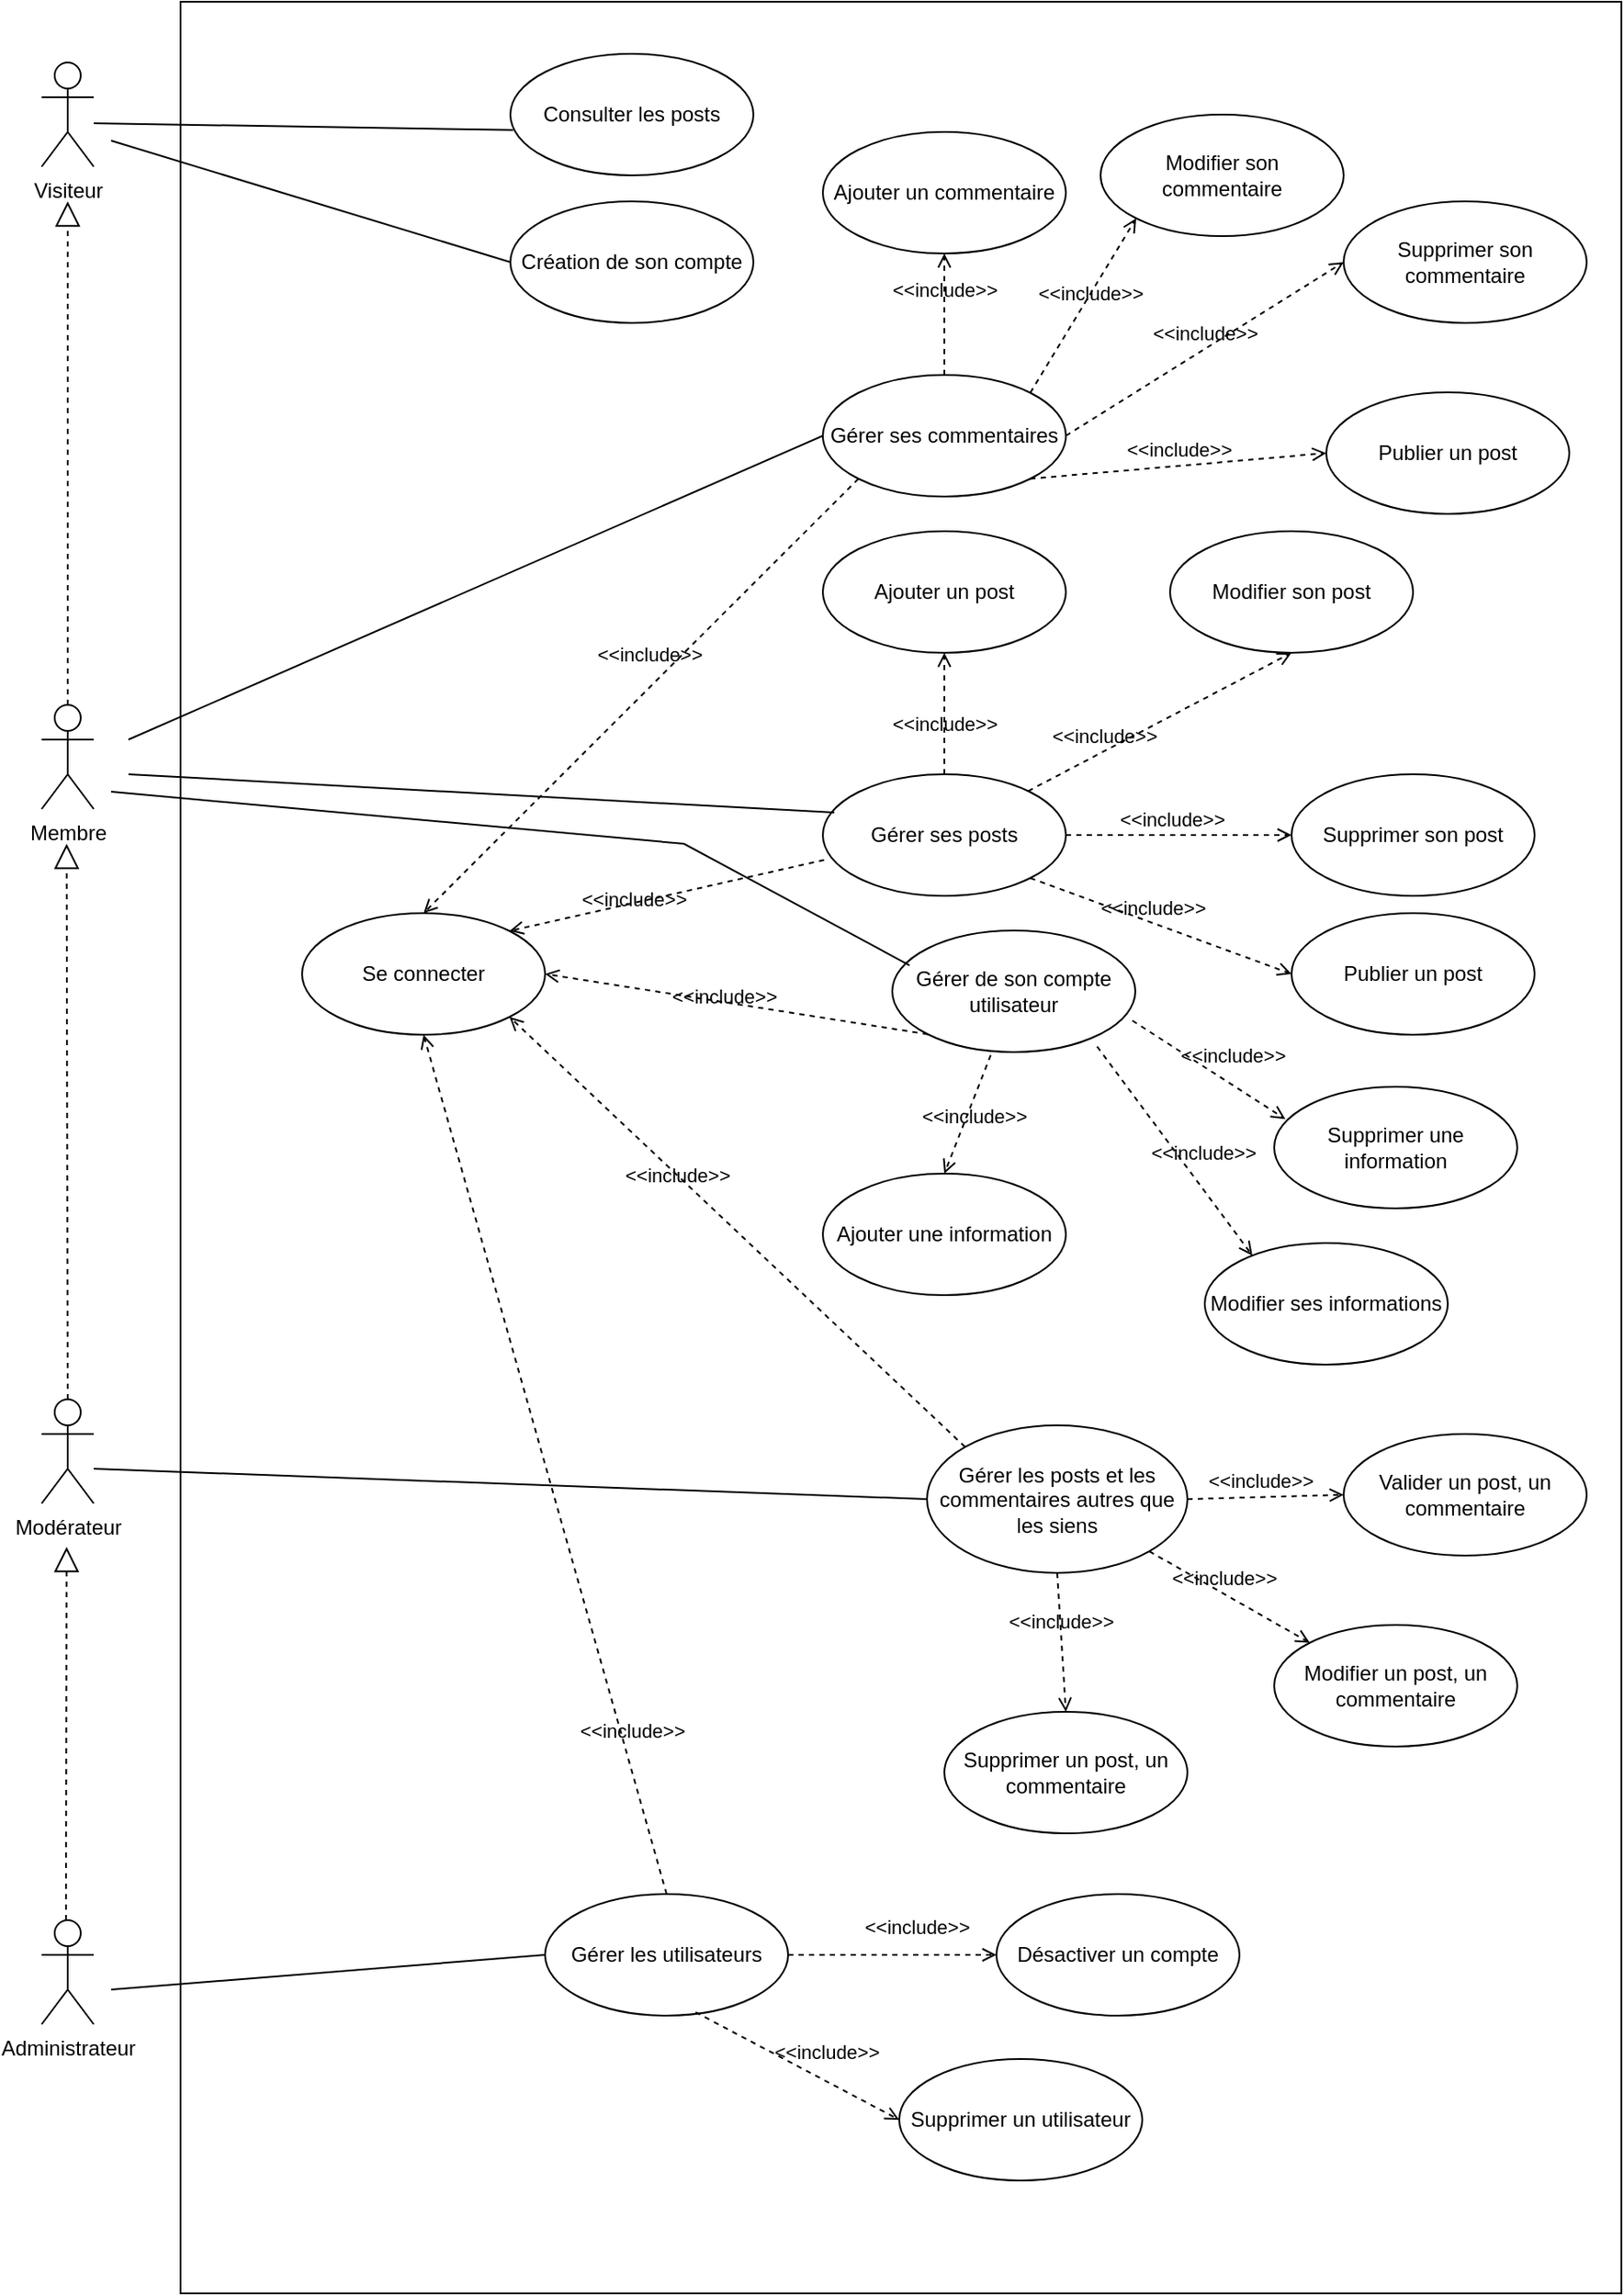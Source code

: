 <mxfile version="24.6.4" type="device">
  <diagram name="Page-1" id="owZ81ZbTEIAXeqGprNkx">
    <mxGraphModel dx="1815" dy="1955" grid="1" gridSize="10" guides="1" tooltips="1" connect="1" arrows="1" fold="1" page="1" pageScale="1" pageWidth="827" pageHeight="1169" math="0" shadow="0">
      <root>
        <mxCell id="0" />
        <mxCell id="1" parent="0" />
        <mxCell id="Ra-5EAyiwIRAFrKvSMrq-51" value="" style="rounded=0;whiteSpace=wrap;html=1;fillColor=none;movable=0;resizable=0;rotatable=0;deletable=0;editable=0;locked=1;connectable=0;" vertex="1" parent="1">
          <mxGeometry y="-515" width="830" height="1320" as="geometry" />
        </mxCell>
        <mxCell id="Ra-5EAyiwIRAFrKvSMrq-1" value="Administrateur" style="shape=umlActor;verticalLabelPosition=bottom;verticalAlign=top;html=1;" vertex="1" parent="1">
          <mxGeometry x="-80" y="590" width="30" height="60" as="geometry" />
        </mxCell>
        <mxCell id="Ra-5EAyiwIRAFrKvSMrq-10" value="Modérateur" style="shape=umlActor;verticalLabelPosition=bottom;verticalAlign=top;html=1;" vertex="1" parent="1">
          <mxGeometry x="-80" y="290" width="30" height="60" as="geometry" />
        </mxCell>
        <mxCell id="Ra-5EAyiwIRAFrKvSMrq-11" value="Membre" style="shape=umlActor;verticalLabelPosition=bottom;verticalAlign=top;html=1;" vertex="1" parent="1">
          <mxGeometry x="-80" y="-110" width="30" height="60" as="geometry" />
        </mxCell>
        <mxCell id="Ra-5EAyiwIRAFrKvSMrq-12" value="Visiteur" style="shape=umlActor;verticalLabelPosition=bottom;verticalAlign=top;html=1;" vertex="1" parent="1">
          <mxGeometry x="-80" y="-480" width="30" height="60" as="geometry" />
        </mxCell>
        <mxCell id="Ra-5EAyiwIRAFrKvSMrq-15" value="Consulter les posts" style="ellipse;whiteSpace=wrap;html=1;" vertex="1" parent="1">
          <mxGeometry x="190" y="-485" width="140" height="70" as="geometry" />
        </mxCell>
        <mxCell id="Ra-5EAyiwIRAFrKvSMrq-16" value="Ajouter un post" style="ellipse;whiteSpace=wrap;html=1;" vertex="1" parent="1">
          <mxGeometry x="370" y="-210" width="140" height="70" as="geometry" />
        </mxCell>
        <mxCell id="Ra-5EAyiwIRAFrKvSMrq-17" value="Gérer ses posts" style="ellipse;whiteSpace=wrap;html=1;" vertex="1" parent="1">
          <mxGeometry x="370" y="-70" width="140" height="70" as="geometry" />
        </mxCell>
        <mxCell id="Ra-5EAyiwIRAFrKvSMrq-18" value="Modifier son post" style="ellipse;whiteSpace=wrap;html=1;" vertex="1" parent="1">
          <mxGeometry x="570" y="-210" width="140" height="70" as="geometry" />
        </mxCell>
        <mxCell id="Ra-5EAyiwIRAFrKvSMrq-19" value="Supprimer son post" style="ellipse;whiteSpace=wrap;html=1;" vertex="1" parent="1">
          <mxGeometry x="640" y="-70" width="140" height="70" as="geometry" />
        </mxCell>
        <mxCell id="Ra-5EAyiwIRAFrKvSMrq-20" value="&amp;lt;&amp;lt;include&amp;gt;&amp;gt;" style="html=1;verticalAlign=bottom;labelBackgroundColor=none;endArrow=open;endFill=0;dashed=1;rounded=0;exitX=0.5;exitY=0;exitDx=0;exitDy=0;entryX=0.5;entryY=1;entryDx=0;entryDy=0;" edge="1" parent="1" source="Ra-5EAyiwIRAFrKvSMrq-17" target="Ra-5EAyiwIRAFrKvSMrq-16">
          <mxGeometry x="-0.429" width="160" relative="1" as="geometry">
            <mxPoint x="400" y="50" as="sourcePoint" />
            <mxPoint x="560" y="50" as="targetPoint" />
            <mxPoint as="offset" />
          </mxGeometry>
        </mxCell>
        <mxCell id="Ra-5EAyiwIRAFrKvSMrq-22" value="&amp;lt;&amp;lt;include&amp;gt;&amp;gt;" style="html=1;verticalAlign=bottom;labelBackgroundColor=none;endArrow=open;endFill=0;dashed=1;rounded=0;entryX=0.5;entryY=1;entryDx=0;entryDy=0;" edge="1" parent="1" source="Ra-5EAyiwIRAFrKvSMrq-17" target="Ra-5EAyiwIRAFrKvSMrq-18">
          <mxGeometry x="-0.429" width="160" relative="1" as="geometry">
            <mxPoint x="520" y="-60" as="sourcePoint" />
            <mxPoint x="520" y="-130" as="targetPoint" />
            <mxPoint as="offset" />
          </mxGeometry>
        </mxCell>
        <mxCell id="Ra-5EAyiwIRAFrKvSMrq-23" value="&amp;lt;&amp;lt;include&amp;gt;&amp;gt;" style="html=1;verticalAlign=bottom;labelBackgroundColor=none;endArrow=open;endFill=0;dashed=1;rounded=0;exitX=1;exitY=0.5;exitDx=0;exitDy=0;entryX=0;entryY=0.5;entryDx=0;entryDy=0;" edge="1" parent="1" source="Ra-5EAyiwIRAFrKvSMrq-17" target="Ra-5EAyiwIRAFrKvSMrq-19">
          <mxGeometry x="-0.062" width="160" relative="1" as="geometry">
            <mxPoint x="550" y="20" as="sourcePoint" />
            <mxPoint x="550" y="-50" as="targetPoint" />
            <mxPoint as="offset" />
          </mxGeometry>
        </mxCell>
        <mxCell id="Ra-5EAyiwIRAFrKvSMrq-24" value="Se connecter" style="ellipse;whiteSpace=wrap;html=1;" vertex="1" parent="1">
          <mxGeometry x="70" y="10" width="140" height="70" as="geometry" />
        </mxCell>
        <mxCell id="Ra-5EAyiwIRAFrKvSMrq-25" value="Gérer les posts et les commentaires autres que les siens" style="ellipse;whiteSpace=wrap;html=1;" vertex="1" parent="1">
          <mxGeometry x="430" y="305" width="150" height="85" as="geometry" />
        </mxCell>
        <mxCell id="Ra-5EAyiwIRAFrKvSMrq-26" value="Modifier un post, un commentaire" style="ellipse;whiteSpace=wrap;html=1;" vertex="1" parent="1">
          <mxGeometry x="630" y="420" width="140" height="70" as="geometry" />
        </mxCell>
        <mxCell id="Ra-5EAyiwIRAFrKvSMrq-27" value="Supprimer un post, un commentaire" style="ellipse;whiteSpace=wrap;html=1;" vertex="1" parent="1">
          <mxGeometry x="440" y="470" width="140" height="70" as="geometry" />
        </mxCell>
        <mxCell id="Ra-5EAyiwIRAFrKvSMrq-28" value="Valider un post, un commentaire" style="ellipse;whiteSpace=wrap;html=1;" vertex="1" parent="1">
          <mxGeometry x="670" y="310" width="140" height="70" as="geometry" />
        </mxCell>
        <mxCell id="Ra-5EAyiwIRAFrKvSMrq-29" value="Gérer les utilisateurs" style="ellipse;whiteSpace=wrap;html=1;" vertex="1" parent="1">
          <mxGeometry x="210" y="575" width="140" height="70" as="geometry" />
        </mxCell>
        <mxCell id="Ra-5EAyiwIRAFrKvSMrq-30" value="Désactiver un compte" style="ellipse;whiteSpace=wrap;html=1;" vertex="1" parent="1">
          <mxGeometry x="470" y="575" width="140" height="70" as="geometry" />
        </mxCell>
        <mxCell id="Ra-5EAyiwIRAFrKvSMrq-31" value="Supprimer un utilisateur" style="ellipse;whiteSpace=wrap;html=1;" vertex="1" parent="1">
          <mxGeometry x="414" y="670" width="140" height="70" as="geometry" />
        </mxCell>
        <mxCell id="Ra-5EAyiwIRAFrKvSMrq-32" value="Gérer de son compte utilisateur" style="ellipse;whiteSpace=wrap;html=1;" vertex="1" parent="1">
          <mxGeometry x="410" y="20" width="140" height="70" as="geometry" />
        </mxCell>
        <mxCell id="Ra-5EAyiwIRAFrKvSMrq-33" value="Ajouter une information" style="ellipse;whiteSpace=wrap;html=1;" vertex="1" parent="1">
          <mxGeometry x="370" y="160" width="140" height="70" as="geometry" />
        </mxCell>
        <mxCell id="Ra-5EAyiwIRAFrKvSMrq-34" value="Modifier ses informations" style="ellipse;whiteSpace=wrap;html=1;" vertex="1" parent="1">
          <mxGeometry x="590" y="200" width="140" height="70" as="geometry" />
        </mxCell>
        <mxCell id="Ra-5EAyiwIRAFrKvSMrq-35" value="Supprimer une information" style="ellipse;whiteSpace=wrap;html=1;" vertex="1" parent="1">
          <mxGeometry x="630" y="110" width="140" height="70" as="geometry" />
        </mxCell>
        <mxCell id="Ra-5EAyiwIRAFrKvSMrq-36" value="Création de son compte" style="ellipse;whiteSpace=wrap;html=1;" vertex="1" parent="1">
          <mxGeometry x="190" y="-400" width="140" height="70" as="geometry" />
        </mxCell>
        <mxCell id="Ra-5EAyiwIRAFrKvSMrq-38" value="&amp;lt;&amp;lt;include&amp;gt;&amp;gt;" style="html=1;verticalAlign=bottom;labelBackgroundColor=none;endArrow=open;endFill=0;dashed=1;rounded=0;exitX=0.988;exitY=0.741;exitDx=0;exitDy=0;entryX=0.046;entryY=0.266;entryDx=0;entryDy=0;exitPerimeter=0;entryPerimeter=0;" edge="1" parent="1" source="Ra-5EAyiwIRAFrKvSMrq-32" target="Ra-5EAyiwIRAFrKvSMrq-35">
          <mxGeometry x="0.229" y="7" width="160" relative="1" as="geometry">
            <mxPoint x="510" y="130" as="sourcePoint" />
            <mxPoint x="625" y="130" as="targetPoint" />
            <mxPoint as="offset" />
          </mxGeometry>
        </mxCell>
        <mxCell id="Ra-5EAyiwIRAFrKvSMrq-39" value="&amp;lt;&amp;lt;include&amp;gt;&amp;gt;" style="html=1;verticalAlign=bottom;labelBackgroundColor=none;endArrow=open;endFill=0;dashed=1;rounded=0;exitX=0.843;exitY=0.955;exitDx=0;exitDy=0;entryX=0.196;entryY=0.103;entryDx=0;entryDy=0;exitPerimeter=0;entryPerimeter=0;" edge="1" parent="1" source="Ra-5EAyiwIRAFrKvSMrq-32" target="Ra-5EAyiwIRAFrKvSMrq-34">
          <mxGeometry x="0.229" y="7" width="160" relative="1" as="geometry">
            <mxPoint x="490" y="103" as="sourcePoint" />
            <mxPoint x="618" y="160" as="targetPoint" />
            <mxPoint as="offset" />
          </mxGeometry>
        </mxCell>
        <mxCell id="Ra-5EAyiwIRAFrKvSMrq-40" value="&amp;lt;&amp;lt;include&amp;gt;&amp;gt;" style="html=1;verticalAlign=bottom;labelBackgroundColor=none;endArrow=open;endFill=0;dashed=1;rounded=0;exitX=0.405;exitY=1.025;exitDx=0;exitDy=0;entryX=0.5;entryY=0;entryDx=0;entryDy=0;exitPerimeter=0;" edge="1" parent="1" source="Ra-5EAyiwIRAFrKvSMrq-32" target="Ra-5EAyiwIRAFrKvSMrq-33">
          <mxGeometry x="0.229" y="7" width="160" relative="1" as="geometry">
            <mxPoint x="410" y="100" as="sourcePoint" />
            <mxPoint x="539" y="220" as="targetPoint" />
            <mxPoint as="offset" />
          </mxGeometry>
        </mxCell>
        <mxCell id="Ra-5EAyiwIRAFrKvSMrq-41" value="&amp;lt;&amp;lt;include&amp;gt;&amp;gt;" style="html=1;verticalAlign=bottom;labelBackgroundColor=none;endArrow=open;endFill=0;dashed=1;rounded=0;exitX=0.005;exitY=0.705;exitDx=0;exitDy=0;entryX=1;entryY=0;entryDx=0;entryDy=0;exitPerimeter=0;" edge="1" parent="1" source="Ra-5EAyiwIRAFrKvSMrq-17" target="Ra-5EAyiwIRAFrKvSMrq-24">
          <mxGeometry x="0.229" y="7" width="160" relative="1" as="geometry">
            <mxPoint x="221" y="130" as="sourcePoint" />
            <mxPoint x="350" y="250" as="targetPoint" />
            <mxPoint as="offset" />
          </mxGeometry>
        </mxCell>
        <mxCell id="Ra-5EAyiwIRAFrKvSMrq-46" value="&amp;lt;&amp;lt;include&amp;gt;&amp;gt;" style="html=1;verticalAlign=bottom;labelBackgroundColor=none;endArrow=open;endFill=0;dashed=1;rounded=0;exitX=0;exitY=0;exitDx=0;exitDy=0;entryX=1;entryY=1;entryDx=0;entryDy=0;" edge="1" parent="1" source="Ra-5EAyiwIRAFrKvSMrq-25" target="Ra-5EAyiwIRAFrKvSMrq-24">
          <mxGeometry x="0.229" y="7" width="160" relative="1" as="geometry">
            <mxPoint x="250" y="432" as="sourcePoint" />
            <mxPoint x="180" y="330" as="targetPoint" />
            <mxPoint as="offset" />
            <Array as="points" />
          </mxGeometry>
        </mxCell>
        <mxCell id="Ra-5EAyiwIRAFrKvSMrq-47" value="&amp;lt;&amp;lt;include&amp;gt;&amp;gt;" style="html=1;verticalAlign=bottom;labelBackgroundColor=none;endArrow=open;endFill=0;dashed=1;rounded=0;exitX=0.5;exitY=0;exitDx=0;exitDy=0;entryX=0.5;entryY=1;entryDx=0;entryDy=0;" edge="1" parent="1" source="Ra-5EAyiwIRAFrKvSMrq-29" target="Ra-5EAyiwIRAFrKvSMrq-24">
          <mxGeometry x="-0.661" y="-4" width="160" relative="1" as="geometry">
            <mxPoint x="240" y="472" as="sourcePoint" />
            <mxPoint x="60" y="80" as="targetPoint" />
            <mxPoint as="offset" />
            <Array as="points" />
          </mxGeometry>
        </mxCell>
        <mxCell id="Ra-5EAyiwIRAFrKvSMrq-48" value="&amp;lt;&amp;lt;include&amp;gt;&amp;gt;" style="html=1;verticalAlign=bottom;labelBackgroundColor=none;endArrow=open;endFill=0;dashed=1;rounded=0;exitX=1;exitY=0.5;exitDx=0;exitDy=0;entryX=0;entryY=0.5;entryDx=0;entryDy=0;" edge="1" parent="1" source="Ra-5EAyiwIRAFrKvSMrq-29" target="Ra-5EAyiwIRAFrKvSMrq-30">
          <mxGeometry x="0.229" y="7" width="160" relative="1" as="geometry">
            <mxPoint x="391" y="783" as="sourcePoint" />
            <mxPoint x="280" y="670" as="targetPoint" />
            <mxPoint as="offset" />
          </mxGeometry>
        </mxCell>
        <mxCell id="Ra-5EAyiwIRAFrKvSMrq-49" value="&amp;lt;&amp;lt;include&amp;gt;&amp;gt;" style="html=1;verticalAlign=bottom;labelBackgroundColor=none;endArrow=open;endFill=0;dashed=1;rounded=0;exitX=0.619;exitY=0.972;exitDx=0;exitDy=0;entryX=0;entryY=0.5;entryDx=0;entryDy=0;exitPerimeter=0;" edge="1" parent="1" source="Ra-5EAyiwIRAFrKvSMrq-29" target="Ra-5EAyiwIRAFrKvSMrq-31">
          <mxGeometry x="0.229" y="7" width="160" relative="1" as="geometry">
            <mxPoint x="294" y="690" as="sourcePoint" />
            <mxPoint x="414" y="690" as="targetPoint" />
            <mxPoint as="offset" />
          </mxGeometry>
        </mxCell>
        <mxCell id="Ra-5EAyiwIRAFrKvSMrq-53" value="" style="endArrow=none;html=1;rounded=0;exitX=0.012;exitY=0.627;exitDx=0;exitDy=0;exitPerimeter=0;" edge="1" parent="1" source="Ra-5EAyiwIRAFrKvSMrq-15">
          <mxGeometry width="50" height="50" relative="1" as="geometry">
            <mxPoint x="190" y="-455" as="sourcePoint" />
            <mxPoint x="-50" y="-445" as="targetPoint" />
          </mxGeometry>
        </mxCell>
        <mxCell id="Ra-5EAyiwIRAFrKvSMrq-55" value="" style="endArrow=none;html=1;rounded=0;exitX=0.047;exitY=0.315;exitDx=0;exitDy=0;exitPerimeter=0;" edge="1" parent="1" source="Ra-5EAyiwIRAFrKvSMrq-17">
          <mxGeometry width="50" height="50" relative="1" as="geometry">
            <mxPoint x="212" y="-66" as="sourcePoint" />
            <mxPoint x="-30" y="-70" as="targetPoint" />
          </mxGeometry>
        </mxCell>
        <mxCell id="Ra-5EAyiwIRAFrKvSMrq-58" value="Gérer ses commentaires" style="ellipse;whiteSpace=wrap;html=1;" vertex="1" parent="1">
          <mxGeometry x="370" y="-300" width="140" height="70" as="geometry" />
        </mxCell>
        <mxCell id="Ra-5EAyiwIRAFrKvSMrq-59" value="" style="endArrow=none;html=1;rounded=0;exitX=0;exitY=0.5;exitDx=0;exitDy=0;" edge="1" parent="1" source="Ra-5EAyiwIRAFrKvSMrq-36">
          <mxGeometry width="50" height="50" relative="1" as="geometry">
            <mxPoint x="202" y="-431" as="sourcePoint" />
            <mxPoint x="-40" y="-435" as="targetPoint" />
          </mxGeometry>
        </mxCell>
        <mxCell id="Ra-5EAyiwIRAFrKvSMrq-60" value="Ajouter un commentaire" style="ellipse;whiteSpace=wrap;html=1;" vertex="1" parent="1">
          <mxGeometry x="370" y="-440" width="140" height="70" as="geometry" />
        </mxCell>
        <mxCell id="Ra-5EAyiwIRAFrKvSMrq-61" value="Modifier son commentaire" style="ellipse;whiteSpace=wrap;html=1;" vertex="1" parent="1">
          <mxGeometry x="530" y="-450" width="140" height="70" as="geometry" />
        </mxCell>
        <mxCell id="Ra-5EAyiwIRAFrKvSMrq-62" value="Supprimer son commentaire" style="ellipse;whiteSpace=wrap;html=1;" vertex="1" parent="1">
          <mxGeometry x="670" y="-400" width="140" height="70" as="geometry" />
        </mxCell>
        <mxCell id="Ra-5EAyiwIRAFrKvSMrq-63" value="&amp;lt;&amp;lt;include&amp;gt;&amp;gt;" style="html=1;verticalAlign=bottom;labelBackgroundColor=none;endArrow=open;endFill=0;dashed=1;rounded=0;exitX=0.5;exitY=0;exitDx=0;exitDy=0;entryX=0.5;entryY=1;entryDx=0;entryDy=0;" edge="1" parent="1" source="Ra-5EAyiwIRAFrKvSMrq-58" target="Ra-5EAyiwIRAFrKvSMrq-60">
          <mxGeometry x="0.143" width="160" relative="1" as="geometry">
            <mxPoint x="439.58" y="-260" as="sourcePoint" />
            <mxPoint x="439.58" y="-330" as="targetPoint" />
            <mxPoint as="offset" />
          </mxGeometry>
        </mxCell>
        <mxCell id="Ra-5EAyiwIRAFrKvSMrq-67" value="&amp;lt;&amp;lt;include&amp;gt;&amp;gt;" style="html=1;verticalAlign=bottom;labelBackgroundColor=none;endArrow=open;endFill=0;dashed=1;rounded=0;exitX=1;exitY=0;exitDx=0;exitDy=0;entryX=0;entryY=1;entryDx=0;entryDy=0;" edge="1" parent="1" source="Ra-5EAyiwIRAFrKvSMrq-58" target="Ra-5EAyiwIRAFrKvSMrq-61">
          <mxGeometry x="0.004" y="-4" width="160" relative="1" as="geometry">
            <mxPoint x="539.63" y="-290" as="sourcePoint" />
            <mxPoint x="539.63" y="-360" as="targetPoint" />
            <mxPoint as="offset" />
          </mxGeometry>
        </mxCell>
        <mxCell id="Ra-5EAyiwIRAFrKvSMrq-68" value="&amp;lt;&amp;lt;include&amp;gt;&amp;gt;" style="html=1;verticalAlign=bottom;labelBackgroundColor=none;endArrow=open;endFill=0;dashed=1;rounded=0;exitX=1;exitY=0.5;exitDx=0;exitDy=0;entryX=0;entryY=0.5;entryDx=0;entryDy=0;" edge="1" parent="1" source="Ra-5EAyiwIRAFrKvSMrq-58" target="Ra-5EAyiwIRAFrKvSMrq-62">
          <mxGeometry width="160" relative="1" as="geometry">
            <mxPoint x="490" y="-280" as="sourcePoint" />
            <mxPoint x="565" y="-345" as="targetPoint" />
            <mxPoint as="offset" />
          </mxGeometry>
        </mxCell>
        <mxCell id="Ra-5EAyiwIRAFrKvSMrq-70" value="" style="endArrow=none;html=1;rounded=0;exitX=0;exitY=0.5;exitDx=0;exitDy=0;" edge="1" parent="1" source="Ra-5EAyiwIRAFrKvSMrq-58">
          <mxGeometry width="50" height="50" relative="1" as="geometry">
            <mxPoint x="377" y="-148" as="sourcePoint" />
            <mxPoint x="-30" y="-90" as="targetPoint" />
          </mxGeometry>
        </mxCell>
        <mxCell id="Ra-5EAyiwIRAFrKvSMrq-71" value="" style="endArrow=block;dashed=1;endFill=0;endSize=12;html=1;rounded=0;exitX=0.5;exitY=0;exitDx=0;exitDy=0;exitPerimeter=0;" edge="1" parent="1" source="Ra-5EAyiwIRAFrKvSMrq-11">
          <mxGeometry width="160" relative="1" as="geometry">
            <mxPoint x="-50" y="-220" as="sourcePoint" />
            <mxPoint x="-65" y="-400" as="targetPoint" />
          </mxGeometry>
        </mxCell>
        <mxCell id="Ra-5EAyiwIRAFrKvSMrq-72" value="" style="endArrow=block;dashed=1;endFill=0;endSize=12;html=1;rounded=0;exitX=0.5;exitY=0;exitDx=0;exitDy=0;exitPerimeter=0;" edge="1" parent="1" source="Ra-5EAyiwIRAFrKvSMrq-10">
          <mxGeometry width="160" relative="1" as="geometry">
            <mxPoint x="-65.62" y="260" as="sourcePoint" />
            <mxPoint x="-65.62" y="-30" as="targetPoint" />
          </mxGeometry>
        </mxCell>
        <mxCell id="Ra-5EAyiwIRAFrKvSMrq-73" value="" style="endArrow=block;dashed=1;endFill=0;endSize=12;html=1;rounded=0;" edge="1" parent="1">
          <mxGeometry width="160" relative="1" as="geometry">
            <mxPoint x="-66" y="590" as="sourcePoint" />
            <mxPoint x="-65.63" y="375" as="targetPoint" />
          </mxGeometry>
        </mxCell>
        <mxCell id="Ra-5EAyiwIRAFrKvSMrq-75" value="Publier un post" style="ellipse;whiteSpace=wrap;html=1;" vertex="1" parent="1">
          <mxGeometry x="640" y="10" width="140" height="70" as="geometry" />
        </mxCell>
        <mxCell id="Ra-5EAyiwIRAFrKvSMrq-76" value="&amp;lt;&amp;lt;include&amp;gt;&amp;gt;" style="html=1;verticalAlign=bottom;labelBackgroundColor=none;endArrow=open;endFill=0;dashed=1;rounded=0;exitX=1;exitY=1;exitDx=0;exitDy=0;entryX=0;entryY=0.5;entryDx=0;entryDy=0;" edge="1" parent="1" source="Ra-5EAyiwIRAFrKvSMrq-17" target="Ra-5EAyiwIRAFrKvSMrq-75">
          <mxGeometry x="-0.062" width="160" relative="1" as="geometry">
            <mxPoint x="510" y="20" as="sourcePoint" />
            <mxPoint x="640" y="20" as="targetPoint" />
            <mxPoint as="offset" />
          </mxGeometry>
        </mxCell>
        <mxCell id="Ra-5EAyiwIRAFrKvSMrq-77" value="&amp;lt;&amp;lt;include&amp;gt;&amp;gt;" style="html=1;verticalAlign=bottom;labelBackgroundColor=none;endArrow=open;endFill=0;dashed=1;rounded=0;exitX=1;exitY=0.5;exitDx=0;exitDy=0;entryX=0;entryY=0.5;entryDx=0;entryDy=0;" edge="1" parent="1" source="Ra-5EAyiwIRAFrKvSMrq-25" target="Ra-5EAyiwIRAFrKvSMrq-28">
          <mxGeometry x="-0.062" width="160" relative="1" as="geometry">
            <mxPoint x="575" y="344.47" as="sourcePoint" />
            <mxPoint x="705" y="344.47" as="targetPoint" />
            <mxPoint as="offset" />
          </mxGeometry>
        </mxCell>
        <mxCell id="Ra-5EAyiwIRAFrKvSMrq-78" value="&amp;lt;&amp;lt;include&amp;gt;&amp;gt;" style="html=1;verticalAlign=bottom;labelBackgroundColor=none;endArrow=open;endFill=0;dashed=1;rounded=0;exitX=1;exitY=1;exitDx=0;exitDy=0;entryX=0;entryY=0;entryDx=0;entryDy=0;" edge="1" parent="1" source="Ra-5EAyiwIRAFrKvSMrq-25" target="Ra-5EAyiwIRAFrKvSMrq-26">
          <mxGeometry x="-0.062" width="160" relative="1" as="geometry">
            <mxPoint x="575" y="393" as="sourcePoint" />
            <mxPoint x="665" y="390" as="targetPoint" />
            <mxPoint as="offset" />
          </mxGeometry>
        </mxCell>
        <mxCell id="Ra-5EAyiwIRAFrKvSMrq-79" value="&amp;lt;&amp;lt;include&amp;gt;&amp;gt;" style="html=1;verticalAlign=bottom;labelBackgroundColor=none;endArrow=open;endFill=0;dashed=1;rounded=0;exitX=0.5;exitY=1;exitDx=0;exitDy=0;entryX=0.5;entryY=0;entryDx=0;entryDy=0;" edge="1" parent="1" source="Ra-5EAyiwIRAFrKvSMrq-25" target="Ra-5EAyiwIRAFrKvSMrq-27">
          <mxGeometry x="-0.062" width="160" relative="1" as="geometry">
            <mxPoint x="497" y="410" as="sourcePoint" />
            <mxPoint x="590" y="463" as="targetPoint" />
            <mxPoint as="offset" />
          </mxGeometry>
        </mxCell>
        <mxCell id="Ra-5EAyiwIRAFrKvSMrq-80" value="" style="endArrow=none;html=1;rounded=0;exitX=0;exitY=0.5;exitDx=0;exitDy=0;" edge="1" parent="1" source="Ra-5EAyiwIRAFrKvSMrq-25">
          <mxGeometry width="50" height="50" relative="1" as="geometry">
            <mxPoint x="201" y="390" as="sourcePoint" />
            <mxPoint x="-50" y="330" as="targetPoint" />
          </mxGeometry>
        </mxCell>
        <mxCell id="Ra-5EAyiwIRAFrKvSMrq-81" value="" style="endArrow=none;html=1;rounded=0;exitX=0;exitY=0.5;exitDx=0;exitDy=0;" edge="1" parent="1" source="Ra-5EAyiwIRAFrKvSMrq-29">
          <mxGeometry width="50" height="50" relative="1" as="geometry">
            <mxPoint x="455" y="526" as="sourcePoint" />
            <mxPoint x="-40" y="630" as="targetPoint" />
          </mxGeometry>
        </mxCell>
        <mxCell id="Ra-5EAyiwIRAFrKvSMrq-82" value="&amp;lt;&amp;lt;include&amp;gt;&amp;gt;" style="html=1;verticalAlign=bottom;labelBackgroundColor=none;endArrow=open;endFill=0;dashed=1;rounded=0;exitX=0;exitY=1;exitDx=0;exitDy=0;entryX=1;entryY=0.5;entryDx=0;entryDy=0;" edge="1" parent="1" source="Ra-5EAyiwIRAFrKvSMrq-32" target="Ra-5EAyiwIRAFrKvSMrq-24">
          <mxGeometry x="0.055" y="6" width="160" relative="1" as="geometry">
            <mxPoint x="392" y="10" as="sourcePoint" />
            <mxPoint x="320" y="31" as="targetPoint" />
            <mxPoint as="offset" />
          </mxGeometry>
        </mxCell>
        <mxCell id="Ra-5EAyiwIRAFrKvSMrq-83" value="" style="endArrow=none;html=1;rounded=0;exitX=0.071;exitY=0.286;exitDx=0;exitDy=0;exitPerimeter=0;" edge="1" parent="1" source="Ra-5EAyiwIRAFrKvSMrq-32">
          <mxGeometry width="50" height="50" relative="1" as="geometry">
            <mxPoint x="367" y="-38" as="sourcePoint" />
            <mxPoint x="-40" y="-60" as="targetPoint" />
            <Array as="points">
              <mxPoint x="290" y="-30" />
            </Array>
          </mxGeometry>
        </mxCell>
        <mxCell id="Ra-5EAyiwIRAFrKvSMrq-84" value="&amp;lt;&amp;lt;include&amp;gt;&amp;gt;" style="html=1;verticalAlign=bottom;labelBackgroundColor=none;endArrow=open;endFill=0;dashed=1;rounded=0;exitX=0;exitY=1;exitDx=0;exitDy=0;entryX=0.5;entryY=0;entryDx=0;entryDy=0;" edge="1" parent="1" source="Ra-5EAyiwIRAFrKvSMrq-58" target="Ra-5EAyiwIRAFrKvSMrq-24">
          <mxGeometry x="-0.079" y="-7" width="160" relative="1" as="geometry">
            <mxPoint x="321" y="-140" as="sourcePoint" />
            <mxPoint x="140" y="-98" as="targetPoint" />
            <mxPoint as="offset" />
          </mxGeometry>
        </mxCell>
        <mxCell id="Ra-5EAyiwIRAFrKvSMrq-85" value="Publier un post" style="ellipse;whiteSpace=wrap;html=1;" vertex="1" parent="1">
          <mxGeometry x="660" y="-290" width="140" height="70" as="geometry" />
        </mxCell>
        <mxCell id="Ra-5EAyiwIRAFrKvSMrq-86" value="&amp;lt;&amp;lt;include&amp;gt;&amp;gt;" style="html=1;verticalAlign=bottom;labelBackgroundColor=none;endArrow=open;endFill=0;dashed=1;rounded=0;exitX=1;exitY=1;exitDx=0;exitDy=0;entryX=0;entryY=0.5;entryDx=0;entryDy=0;" edge="1" parent="1" source="Ra-5EAyiwIRAFrKvSMrq-58" target="Ra-5EAyiwIRAFrKvSMrq-85">
          <mxGeometry width="160" relative="1" as="geometry">
            <mxPoint x="520" y="-255" as="sourcePoint" />
            <mxPoint x="680" y="-355" as="targetPoint" />
            <mxPoint as="offset" />
          </mxGeometry>
        </mxCell>
      </root>
    </mxGraphModel>
  </diagram>
</mxfile>
